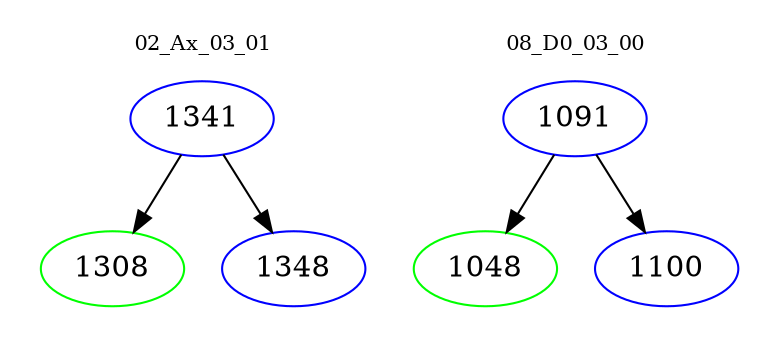 digraph{
subgraph cluster_0 {
color = white
label = "02_Ax_03_01";
fontsize=10;
T0_1341 [label="1341", color="blue"]
T0_1341 -> T0_1308 [color="black"]
T0_1308 [label="1308", color="green"]
T0_1341 -> T0_1348 [color="black"]
T0_1348 [label="1348", color="blue"]
}
subgraph cluster_1 {
color = white
label = "08_D0_03_00";
fontsize=10;
T1_1091 [label="1091", color="blue"]
T1_1091 -> T1_1048 [color="black"]
T1_1048 [label="1048", color="green"]
T1_1091 -> T1_1100 [color="black"]
T1_1100 [label="1100", color="blue"]
}
}
